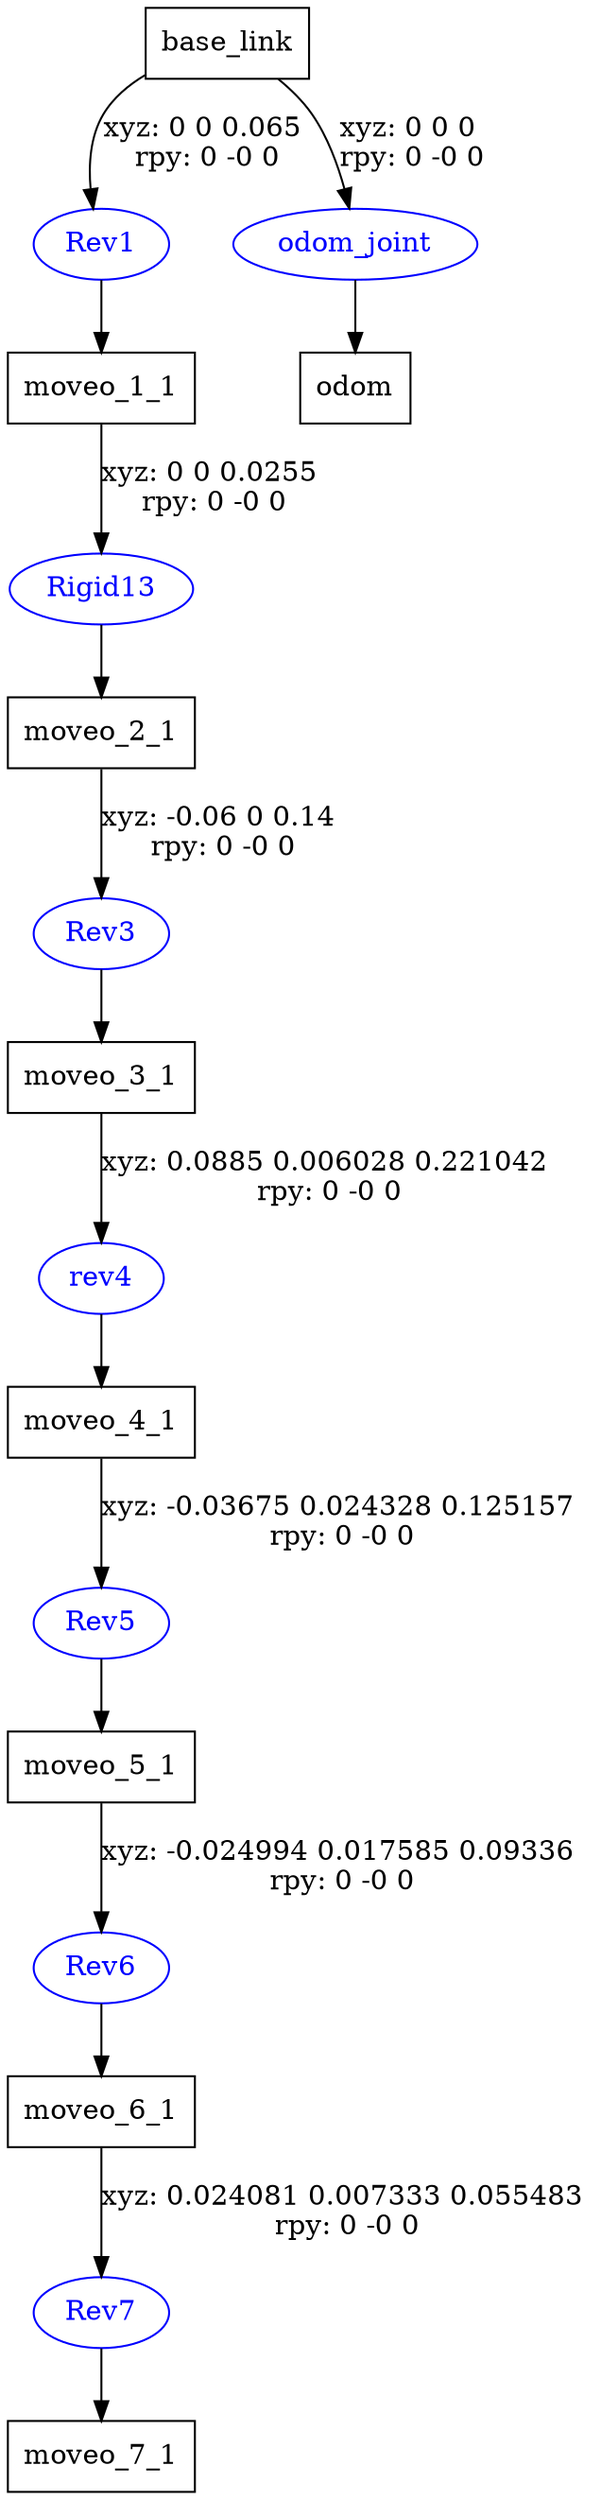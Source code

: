 digraph G {
node [shape=box];
"base_link" [label="base_link"];
"moveo_1_1" [label="moveo_1_1"];
"moveo_2_1" [label="moveo_2_1"];
"moveo_3_1" [label="moveo_3_1"];
"moveo_4_1" [label="moveo_4_1"];
"moveo_5_1" [label="moveo_5_1"];
"moveo_6_1" [label="moveo_6_1"];
"moveo_7_1" [label="moveo_7_1"];
"odom" [label="odom"];
node [shape=ellipse, color=blue, fontcolor=blue];
"base_link" -> "Rev1" [label="xyz: 0 0 0.065 \nrpy: 0 -0 0"]
"Rev1" -> "moveo_1_1"
"moveo_1_1" -> "Rigid13" [label="xyz: 0 0 0.0255 \nrpy: 0 -0 0"]
"Rigid13" -> "moveo_2_1"
"moveo_2_1" -> "Rev3" [label="xyz: -0.06 0 0.14 \nrpy: 0 -0 0"]
"Rev3" -> "moveo_3_1"
"moveo_3_1" -> "rev4" [label="xyz: 0.0885 0.006028 0.221042 \nrpy: 0 -0 0"]
"rev4" -> "moveo_4_1"
"moveo_4_1" -> "Rev5" [label="xyz: -0.03675 0.024328 0.125157 \nrpy: 0 -0 0"]
"Rev5" -> "moveo_5_1"
"moveo_5_1" -> "Rev6" [label="xyz: -0.024994 0.017585 0.09336 \nrpy: 0 -0 0"]
"Rev6" -> "moveo_6_1"
"moveo_6_1" -> "Rev7" [label="xyz: 0.024081 0.007333 0.055483 \nrpy: 0 -0 0"]
"Rev7" -> "moveo_7_1"
"base_link" -> "odom_joint" [label="xyz: 0 0 0 \nrpy: 0 -0 0"]
"odom_joint" -> "odom"
}
